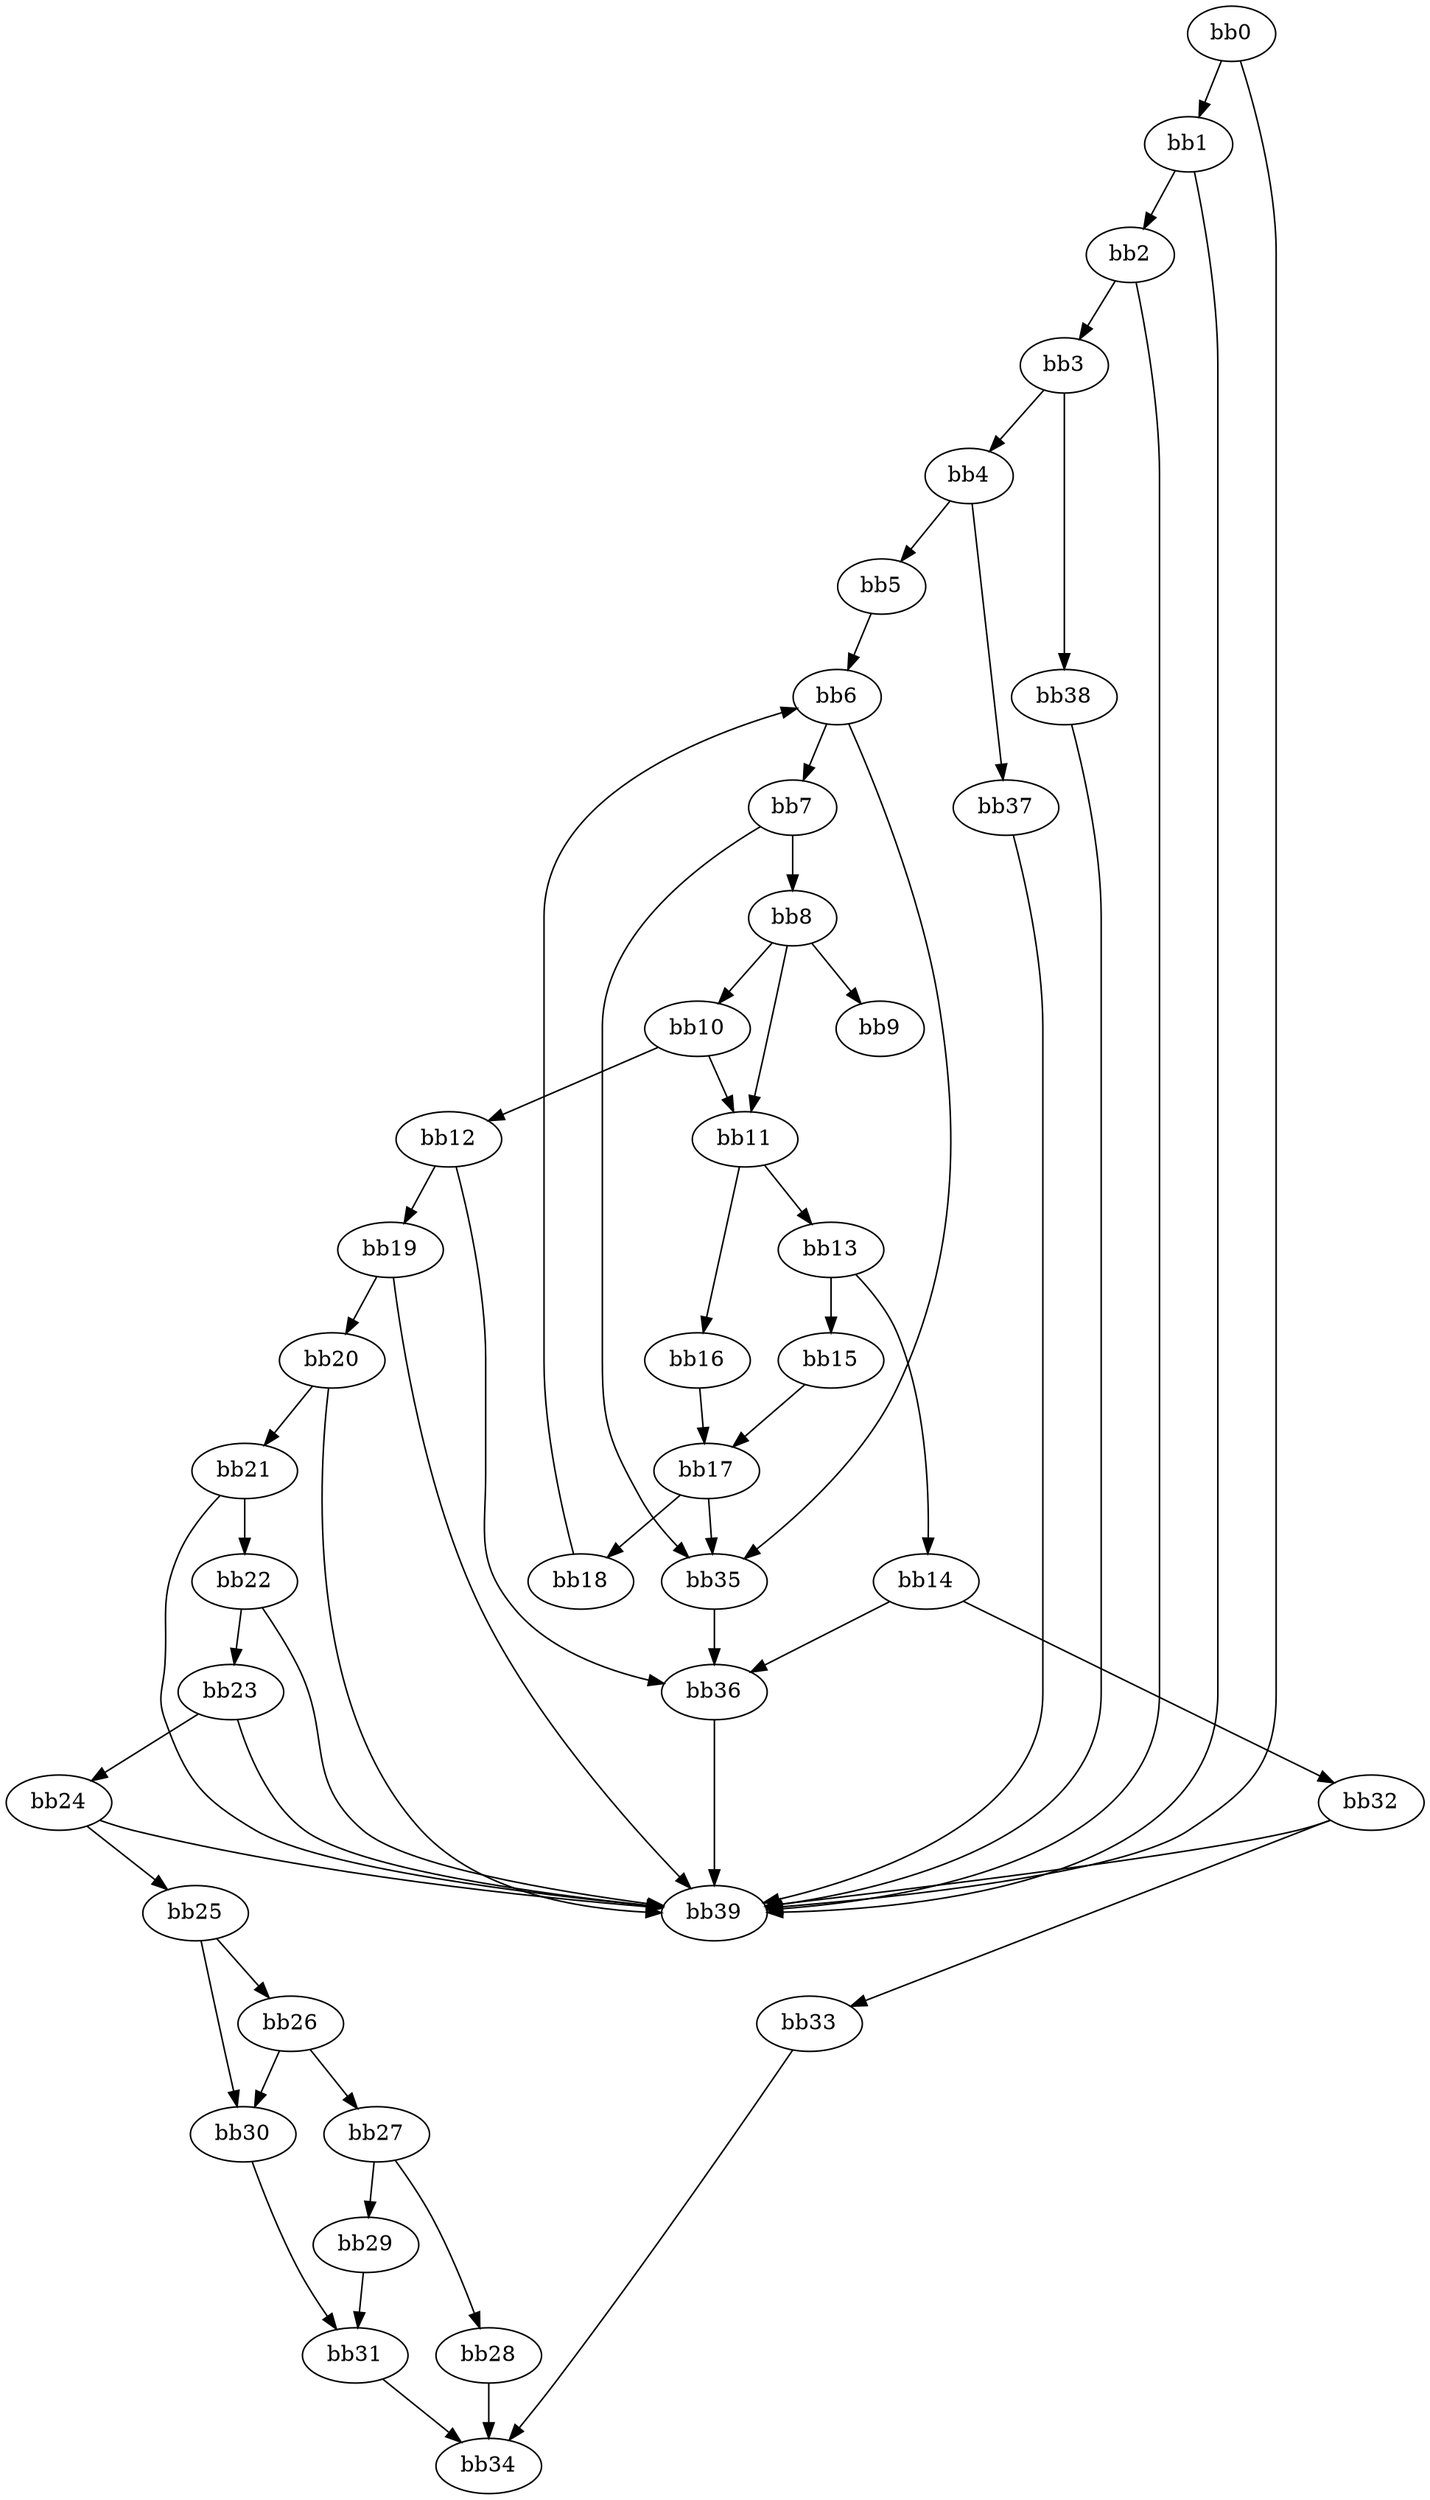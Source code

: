 digraph {
    0 [ label = "bb0\l" ]
    1 [ label = "bb1\l" ]
    2 [ label = "bb2\l" ]
    3 [ label = "bb3\l" ]
    4 [ label = "bb4\l" ]
    5 [ label = "bb5\l" ]
    6 [ label = "bb6\l" ]
    7 [ label = "bb7\l" ]
    8 [ label = "bb8\l" ]
    9 [ label = "bb9\l" ]
    10 [ label = "bb10\l" ]
    11 [ label = "bb11\l" ]
    12 [ label = "bb12\l" ]
    13 [ label = "bb13\l" ]
    14 [ label = "bb14\l" ]
    15 [ label = "bb15\l" ]
    16 [ label = "bb16\l" ]
    17 [ label = "bb17\l" ]
    18 [ label = "bb18\l" ]
    19 [ label = "bb19\l" ]
    20 [ label = "bb20\l" ]
    21 [ label = "bb21\l" ]
    22 [ label = "bb22\l" ]
    23 [ label = "bb23\l" ]
    24 [ label = "bb24\l" ]
    25 [ label = "bb25\l" ]
    26 [ label = "bb26\l" ]
    27 [ label = "bb27\l" ]
    28 [ label = "bb28\l" ]
    29 [ label = "bb29\l" ]
    30 [ label = "bb30\l" ]
    31 [ label = "bb31\l" ]
    32 [ label = "bb32\l" ]
    33 [ label = "bb33\l" ]
    34 [ label = "bb34\l" ]
    35 [ label = "bb35\l" ]
    36 [ label = "bb36\l" ]
    37 [ label = "bb37\l" ]
    38 [ label = "bb38\l" ]
    39 [ label = "bb39\l" ]
    0 -> 1 [ ]
    0 -> 39 [ ]
    1 -> 2 [ ]
    1 -> 39 [ ]
    2 -> 3 [ ]
    2 -> 39 [ ]
    3 -> 4 [ ]
    3 -> 38 [ ]
    4 -> 5 [ ]
    4 -> 37 [ ]
    5 -> 6 [ ]
    6 -> 7 [ ]
    6 -> 35 [ ]
    7 -> 8 [ ]
    7 -> 35 [ ]
    8 -> 9 [ ]
    8 -> 10 [ ]
    8 -> 11 [ ]
    10 -> 11 [ ]
    10 -> 12 [ ]
    11 -> 13 [ ]
    11 -> 16 [ ]
    12 -> 19 [ ]
    12 -> 36 [ ]
    13 -> 14 [ ]
    13 -> 15 [ ]
    14 -> 32 [ ]
    14 -> 36 [ ]
    15 -> 17 [ ]
    16 -> 17 [ ]
    17 -> 18 [ ]
    17 -> 35 [ ]
    18 -> 6 [ ]
    19 -> 20 [ ]
    19 -> 39 [ ]
    20 -> 21 [ ]
    20 -> 39 [ ]
    21 -> 22 [ ]
    21 -> 39 [ ]
    22 -> 23 [ ]
    22 -> 39 [ ]
    23 -> 24 [ ]
    23 -> 39 [ ]
    24 -> 25 [ ]
    24 -> 39 [ ]
    25 -> 26 [ ]
    25 -> 30 [ ]
    26 -> 27 [ ]
    26 -> 30 [ ]
    27 -> 28 [ ]
    27 -> 29 [ ]
    28 -> 34 [ ]
    29 -> 31 [ ]
    30 -> 31 [ ]
    31 -> 34 [ ]
    32 -> 33 [ ]
    32 -> 39 [ ]
    33 -> 34 [ ]
    35 -> 36 [ ]
    36 -> 39 [ ]
    37 -> 39 [ ]
    38 -> 39 [ ]
}

